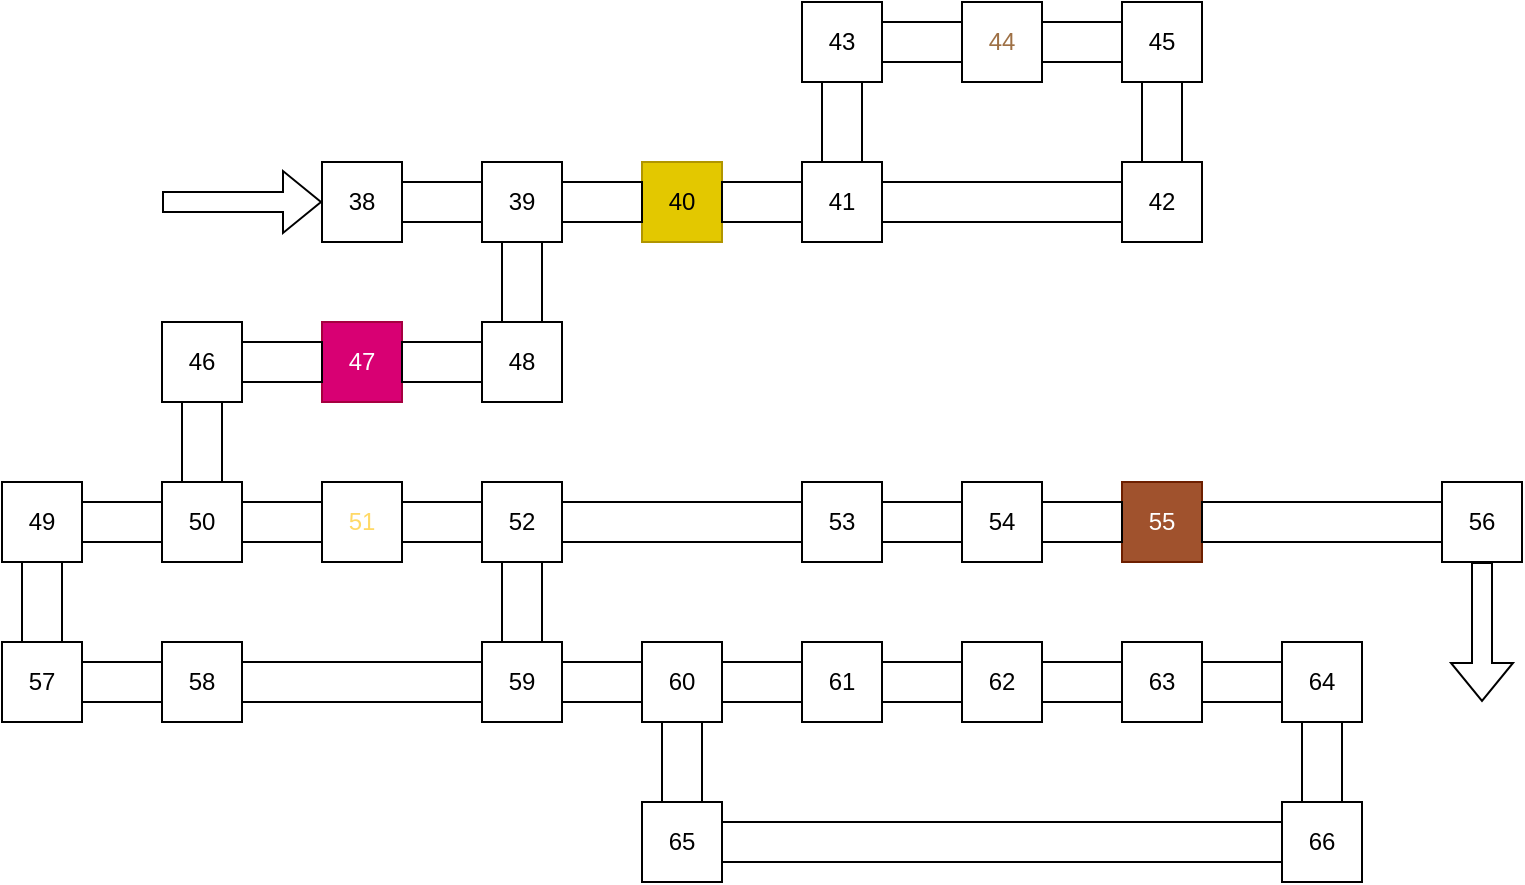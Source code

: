 <mxfile version="20.7.4" type="device"><diagram id="gdj2veAR-KUdACx3SF2j" name="Page-1"><mxGraphModel dx="1160" dy="730" grid="1" gridSize="10" guides="1" tooltips="1" connect="1" arrows="1" fold="1" page="1" pageScale="1" pageWidth="850" pageHeight="1100" math="0" shadow="0"><root><mxCell id="0"/><mxCell id="1" parent="0"/><mxCell id="4X0Pjjql-JFIMC49cANr-1" value="49" style="rounded=0;whiteSpace=wrap;html=1;" vertex="1" parent="1"><mxGeometry x="40" y="240" width="40" height="40" as="geometry"/></mxCell><mxCell id="4X0Pjjql-JFIMC49cANr-2" value="50" style="rounded=0;whiteSpace=wrap;html=1;" vertex="1" parent="1"><mxGeometry x="120" y="240" width="40" height="40" as="geometry"/></mxCell><mxCell id="4X0Pjjql-JFIMC49cANr-3" value="46" style="rounded=0;whiteSpace=wrap;html=1;" vertex="1" parent="1"><mxGeometry x="120" y="160" width="40" height="40" as="geometry"/></mxCell><mxCell id="4X0Pjjql-JFIMC49cANr-4" value="47" style="rounded=0;whiteSpace=wrap;html=1;fillColor=#d80073;fontColor=#ffffff;strokeColor=#A50040;" vertex="1" parent="1"><mxGeometry x="200" y="160" width="40" height="40" as="geometry"/></mxCell><mxCell id="4X0Pjjql-JFIMC49cANr-5" value="48" style="rounded=0;whiteSpace=wrap;html=1;" vertex="1" parent="1"><mxGeometry x="280" y="160" width="40" height="40" as="geometry"/></mxCell><mxCell id="4X0Pjjql-JFIMC49cANr-6" value="39" style="rounded=0;whiteSpace=wrap;html=1;" vertex="1" parent="1"><mxGeometry x="280" y="80" width="40" height="40" as="geometry"/></mxCell><mxCell id="4X0Pjjql-JFIMC49cANr-7" value="38" style="rounded=0;whiteSpace=wrap;html=1;" vertex="1" parent="1"><mxGeometry x="200" y="80" width="40" height="40" as="geometry"/></mxCell><mxCell id="4X0Pjjql-JFIMC49cANr-8" value="40" style="rounded=0;whiteSpace=wrap;html=1;fillColor=#e3c800;fontColor=#000000;strokeColor=#B09500;" vertex="1" parent="1"><mxGeometry x="360" y="80" width="40" height="40" as="geometry"/></mxCell><mxCell id="4X0Pjjql-JFIMC49cANr-9" value="41" style="rounded=0;whiteSpace=wrap;html=1;" vertex="1" parent="1"><mxGeometry x="440" y="80" width="40" height="40" as="geometry"/></mxCell><mxCell id="4X0Pjjql-JFIMC49cANr-10" value="43" style="rounded=0;whiteSpace=wrap;html=1;" vertex="1" parent="1"><mxGeometry x="440" width="40" height="40" as="geometry"/></mxCell><mxCell id="4X0Pjjql-JFIMC49cANr-11" value="44" style="rounded=0;whiteSpace=wrap;html=1;fontColor=#9E7045;" vertex="1" parent="1"><mxGeometry x="520" width="40" height="40" as="geometry"/></mxCell><mxCell id="4X0Pjjql-JFIMC49cANr-12" value="45" style="rounded=0;whiteSpace=wrap;html=1;" vertex="1" parent="1"><mxGeometry x="600" width="40" height="40" as="geometry"/></mxCell><mxCell id="4X0Pjjql-JFIMC49cANr-13" value="42" style="rounded=0;whiteSpace=wrap;html=1;" vertex="1" parent="1"><mxGeometry x="600" y="80" width="40" height="40" as="geometry"/></mxCell><mxCell id="4X0Pjjql-JFIMC49cANr-14" value="57" style="rounded=0;whiteSpace=wrap;html=1;" vertex="1" parent="1"><mxGeometry x="40" y="320" width="40" height="40" as="geometry"/></mxCell><mxCell id="4X0Pjjql-JFIMC49cANr-15" value="58" style="rounded=0;whiteSpace=wrap;html=1;" vertex="1" parent="1"><mxGeometry x="120" y="320" width="40" height="40" as="geometry"/></mxCell><mxCell id="4X0Pjjql-JFIMC49cANr-16" value="51" style="rounded=0;whiteSpace=wrap;html=1;fontColor=#FFD966;" vertex="1" parent="1"><mxGeometry x="200" y="240" width="40" height="40" as="geometry"/></mxCell><mxCell id="4X0Pjjql-JFIMC49cANr-17" value="52" style="rounded=0;whiteSpace=wrap;html=1;" vertex="1" parent="1"><mxGeometry x="280" y="240" width="40" height="40" as="geometry"/></mxCell><mxCell id="4X0Pjjql-JFIMC49cANr-18" value="59" style="rounded=0;whiteSpace=wrap;html=1;" vertex="1" parent="1"><mxGeometry x="280" y="320" width="40" height="40" as="geometry"/></mxCell><mxCell id="4X0Pjjql-JFIMC49cANr-19" value="60" style="rounded=0;whiteSpace=wrap;html=1;" vertex="1" parent="1"><mxGeometry x="360" y="320" width="40" height="40" as="geometry"/></mxCell><mxCell id="4X0Pjjql-JFIMC49cANr-20" value="61" style="rounded=0;whiteSpace=wrap;html=1;" vertex="1" parent="1"><mxGeometry x="440" y="320" width="40" height="40" as="geometry"/></mxCell><mxCell id="4X0Pjjql-JFIMC49cANr-21" value="53" style="rounded=0;whiteSpace=wrap;html=1;" vertex="1" parent="1"><mxGeometry x="440" y="240" width="40" height="40" as="geometry"/></mxCell><mxCell id="4X0Pjjql-JFIMC49cANr-22" value="54" style="rounded=0;whiteSpace=wrap;html=1;" vertex="1" parent="1"><mxGeometry x="520" y="240" width="40" height="40" as="geometry"/></mxCell><mxCell id="4X0Pjjql-JFIMC49cANr-23" value="55" style="rounded=0;whiteSpace=wrap;html=1;fillColor=#a0522d;fontColor=#ffffff;strokeColor=#6D1F00;" vertex="1" parent="1"><mxGeometry x="600" y="240" width="40" height="40" as="geometry"/></mxCell><mxCell id="4X0Pjjql-JFIMC49cANr-24" value="56" style="rounded=0;whiteSpace=wrap;html=1;" vertex="1" parent="1"><mxGeometry x="760" y="240" width="40" height="40" as="geometry"/></mxCell><mxCell id="4X0Pjjql-JFIMC49cANr-25" value="62" style="rounded=0;whiteSpace=wrap;html=1;" vertex="1" parent="1"><mxGeometry x="520" y="320" width="40" height="40" as="geometry"/></mxCell><mxCell id="4X0Pjjql-JFIMC49cANr-26" value="63" style="rounded=0;whiteSpace=wrap;html=1;" vertex="1" parent="1"><mxGeometry x="600" y="320" width="40" height="40" as="geometry"/></mxCell><mxCell id="4X0Pjjql-JFIMC49cANr-27" value="64" style="rounded=0;whiteSpace=wrap;html=1;" vertex="1" parent="1"><mxGeometry x="680" y="320" width="40" height="40" as="geometry"/></mxCell><mxCell id="4X0Pjjql-JFIMC49cANr-28" value="66" style="rounded=0;whiteSpace=wrap;html=1;" vertex="1" parent="1"><mxGeometry x="680" y="400" width="40" height="40" as="geometry"/></mxCell><mxCell id="4X0Pjjql-JFIMC49cANr-29" value="65" style="rounded=0;whiteSpace=wrap;html=1;" vertex="1" parent="1"><mxGeometry x="360" y="400" width="40" height="40" as="geometry"/></mxCell><mxCell id="4X0Pjjql-JFIMC49cANr-30" value="" style="rounded=0;whiteSpace=wrap;html=1;rotation=90;" vertex="1" parent="1"><mxGeometry x="410" y="80" width="20" height="40" as="geometry"/></mxCell><mxCell id="4X0Pjjql-JFIMC49cANr-31" value="" style="rounded=0;whiteSpace=wrap;html=1;rotation=90;" vertex="1" parent="1"><mxGeometry x="490" width="20" height="40" as="geometry"/></mxCell><mxCell id="4X0Pjjql-JFIMC49cANr-32" value="" style="rounded=0;whiteSpace=wrap;html=1;rotation=90;" vertex="1" parent="1"><mxGeometry x="570" width="20" height="40" as="geometry"/></mxCell><mxCell id="4X0Pjjql-JFIMC49cANr-33" value="" style="rounded=0;whiteSpace=wrap;html=1;rotation=90;" vertex="1" parent="1"><mxGeometry x="250" y="80" width="20" height="40" as="geometry"/></mxCell><mxCell id="4X0Pjjql-JFIMC49cANr-34" value="" style="rounded=0;whiteSpace=wrap;html=1;rotation=90;" vertex="1" parent="1"><mxGeometry x="330" y="80" width="20" height="40" as="geometry"/></mxCell><mxCell id="4X0Pjjql-JFIMC49cANr-35" value="" style="rounded=0;whiteSpace=wrap;html=1;rotation=90;" vertex="1" parent="1"><mxGeometry x="530" y="40" width="20" height="120" as="geometry"/></mxCell><mxCell id="4X0Pjjql-JFIMC49cANr-36" value="" style="rounded=0;whiteSpace=wrap;html=1;rotation=90;" vertex="1" parent="1"><mxGeometry x="170" y="160" width="20" height="40" as="geometry"/></mxCell><mxCell id="4X0Pjjql-JFIMC49cANr-37" value="" style="rounded=0;whiteSpace=wrap;html=1;rotation=90;" vertex="1" parent="1"><mxGeometry x="250" y="160" width="20" height="40" as="geometry"/></mxCell><mxCell id="4X0Pjjql-JFIMC49cANr-38" value="" style="rounded=0;whiteSpace=wrap;html=1;rotation=90;" vertex="1" parent="1"><mxGeometry x="90" y="240" width="20" height="40" as="geometry"/></mxCell><mxCell id="4X0Pjjql-JFIMC49cANr-39" value="" style="rounded=0;whiteSpace=wrap;html=1;rotation=90;" vertex="1" parent="1"><mxGeometry x="170" y="240" width="20" height="40" as="geometry"/></mxCell><mxCell id="4X0Pjjql-JFIMC49cANr-40" value="" style="rounded=0;whiteSpace=wrap;html=1;rotation=90;" vertex="1" parent="1"><mxGeometry x="250" y="240" width="20" height="40" as="geometry"/></mxCell><mxCell id="4X0Pjjql-JFIMC49cANr-41" value="" style="rounded=0;whiteSpace=wrap;html=1;rotation=90;" vertex="1" parent="1"><mxGeometry x="90" y="320" width="20" height="40" as="geometry"/></mxCell><mxCell id="4X0Pjjql-JFIMC49cANr-42" value="" style="rounded=0;whiteSpace=wrap;html=1;rotation=90;" vertex="1" parent="1"><mxGeometry x="210" y="280" width="20" height="120" as="geometry"/></mxCell><mxCell id="4X0Pjjql-JFIMC49cANr-43" value="" style="rounded=0;whiteSpace=wrap;html=1;rotation=90;" vertex="1" parent="1"><mxGeometry x="330" y="320" width="20" height="40" as="geometry"/></mxCell><mxCell id="4X0Pjjql-JFIMC49cANr-44" value="" style="rounded=0;whiteSpace=wrap;html=1;rotation=90;" vertex="1" parent="1"><mxGeometry x="410" y="320" width="20" height="40" as="geometry"/></mxCell><mxCell id="4X0Pjjql-JFIMC49cANr-45" value="" style="rounded=0;whiteSpace=wrap;html=1;rotation=90;" vertex="1" parent="1"><mxGeometry x="490" y="320" width="20" height="40" as="geometry"/></mxCell><mxCell id="4X0Pjjql-JFIMC49cANr-46" value="" style="rounded=0;whiteSpace=wrap;html=1;rotation=90;" vertex="1" parent="1"><mxGeometry x="570" y="320" width="20" height="40" as="geometry"/></mxCell><mxCell id="4X0Pjjql-JFIMC49cANr-47" value="" style="rounded=0;whiteSpace=wrap;html=1;rotation=90;" vertex="1" parent="1"><mxGeometry x="650" y="320" width="20" height="40" as="geometry"/></mxCell><mxCell id="4X0Pjjql-JFIMC49cANr-48" value="" style="rounded=0;whiteSpace=wrap;html=1;rotation=90;" vertex="1" parent="1"><mxGeometry x="530" y="280" width="20" height="280" as="geometry"/></mxCell><mxCell id="4X0Pjjql-JFIMC49cANr-49" value="" style="rounded=0;whiteSpace=wrap;html=1;rotation=90;" vertex="1" parent="1"><mxGeometry x="690" y="200" width="20" height="120" as="geometry"/></mxCell><mxCell id="4X0Pjjql-JFIMC49cANr-50" value="" style="rounded=0;whiteSpace=wrap;html=1;" vertex="1" parent="1"><mxGeometry x="450" y="40" width="20" height="40" as="geometry"/></mxCell><mxCell id="4X0Pjjql-JFIMC49cANr-51" value="" style="rounded=0;whiteSpace=wrap;html=1;" vertex="1" parent="1"><mxGeometry x="610" y="40" width="20" height="40" as="geometry"/></mxCell><mxCell id="4X0Pjjql-JFIMC49cANr-52" value="" style="rounded=0;whiteSpace=wrap;html=1;" vertex="1" parent="1"><mxGeometry x="290" y="120" width="20" height="40" as="geometry"/></mxCell><mxCell id="4X0Pjjql-JFIMC49cANr-53" value="" style="rounded=0;whiteSpace=wrap;html=1;" vertex="1" parent="1"><mxGeometry x="130" y="200" width="20" height="40" as="geometry"/></mxCell><mxCell id="4X0Pjjql-JFIMC49cANr-54" value="" style="rounded=0;whiteSpace=wrap;html=1;" vertex="1" parent="1"><mxGeometry x="50" y="280" width="20" height="40" as="geometry"/></mxCell><mxCell id="4X0Pjjql-JFIMC49cANr-55" value="" style="rounded=0;whiteSpace=wrap;html=1;" vertex="1" parent="1"><mxGeometry x="290" y="280" width="20" height="40" as="geometry"/></mxCell><mxCell id="4X0Pjjql-JFIMC49cANr-56" value="" style="rounded=0;whiteSpace=wrap;html=1;" vertex="1" parent="1"><mxGeometry x="370" y="360" width="20" height="40" as="geometry"/></mxCell><mxCell id="4X0Pjjql-JFIMC49cANr-57" value="" style="rounded=0;whiteSpace=wrap;html=1;" vertex="1" parent="1"><mxGeometry x="690" y="360" width="20" height="40" as="geometry"/></mxCell><mxCell id="4X0Pjjql-JFIMC49cANr-58" value="" style="rounded=0;whiteSpace=wrap;html=1;rotation=90;" vertex="1" parent="1"><mxGeometry x="370" y="200" width="20" height="120" as="geometry"/></mxCell><mxCell id="4X0Pjjql-JFIMC49cANr-59" value="" style="rounded=0;whiteSpace=wrap;html=1;rotation=90;" vertex="1" parent="1"><mxGeometry x="490" y="240" width="20" height="40" as="geometry"/></mxCell><mxCell id="4X0Pjjql-JFIMC49cANr-60" value="" style="rounded=0;whiteSpace=wrap;html=1;rotation=90;" vertex="1" parent="1"><mxGeometry x="570" y="240" width="20" height="40" as="geometry"/></mxCell><mxCell id="4X0Pjjql-JFIMC49cANr-61" value="" style="shape=flexArrow;endArrow=classic;html=1;rounded=0;exitX=0.5;exitY=1;exitDx=0;exitDy=0;" edge="1" parent="1" source="4X0Pjjql-JFIMC49cANr-24"><mxGeometry width="50" height="50" relative="1" as="geometry"><mxPoint x="770" y="350" as="sourcePoint"/><mxPoint x="780" y="350" as="targetPoint"/></mxGeometry></mxCell><mxCell id="4X0Pjjql-JFIMC49cANr-63" value="" style="shape=flexArrow;endArrow=classic;html=1;rounded=0;entryX=0;entryY=0.5;entryDx=0;entryDy=0;" edge="1" parent="1" target="4X0Pjjql-JFIMC49cANr-7"><mxGeometry width="50" height="50" relative="1" as="geometry"><mxPoint x="120" y="100" as="sourcePoint"/><mxPoint x="170" y="50" as="targetPoint"/></mxGeometry></mxCell></root></mxGraphModel></diagram></mxfile>